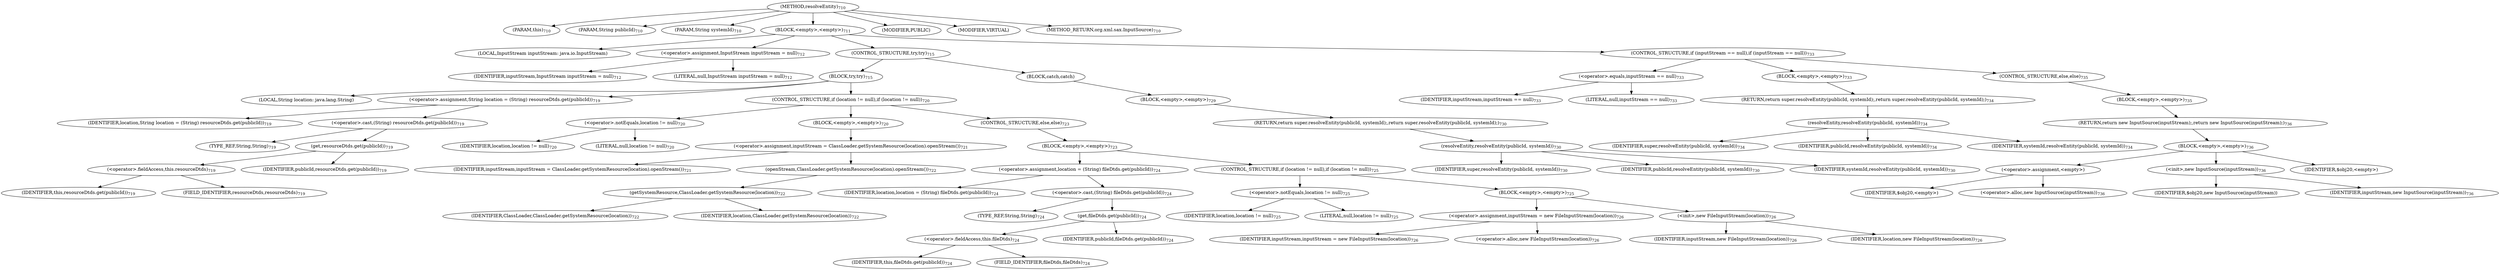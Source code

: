 digraph "resolveEntity" {  
"1539" [label = <(METHOD,resolveEntity)<SUB>710</SUB>> ]
"1540" [label = <(PARAM,this)<SUB>710</SUB>> ]
"1541" [label = <(PARAM,String publicId)<SUB>710</SUB>> ]
"1542" [label = <(PARAM,String systemId)<SUB>710</SUB>> ]
"1543" [label = <(BLOCK,&lt;empty&gt;,&lt;empty&gt;)<SUB>711</SUB>> ]
"85" [label = <(LOCAL,InputStream inputStream: java.io.InputStream)> ]
"1544" [label = <(&lt;operator&gt;.assignment,InputStream inputStream = null)<SUB>712</SUB>> ]
"1545" [label = <(IDENTIFIER,inputStream,InputStream inputStream = null)<SUB>712</SUB>> ]
"1546" [label = <(LITERAL,null,InputStream inputStream = null)<SUB>712</SUB>> ]
"1547" [label = <(CONTROL_STRUCTURE,try,try)<SUB>715</SUB>> ]
"1548" [label = <(BLOCK,try,try)<SUB>715</SUB>> ]
"1549" [label = <(LOCAL,String location: java.lang.String)> ]
"1550" [label = <(&lt;operator&gt;.assignment,String location = (String) resourceDtds.get(publicId))<SUB>719</SUB>> ]
"1551" [label = <(IDENTIFIER,location,String location = (String) resourceDtds.get(publicId))<SUB>719</SUB>> ]
"1552" [label = <(&lt;operator&gt;.cast,(String) resourceDtds.get(publicId))<SUB>719</SUB>> ]
"1553" [label = <(TYPE_REF,String,String)<SUB>719</SUB>> ]
"1554" [label = <(get,resourceDtds.get(publicId))<SUB>719</SUB>> ]
"1555" [label = <(&lt;operator&gt;.fieldAccess,this.resourceDtds)<SUB>719</SUB>> ]
"1556" [label = <(IDENTIFIER,this,resourceDtds.get(publicId))<SUB>719</SUB>> ]
"1557" [label = <(FIELD_IDENTIFIER,resourceDtds,resourceDtds)<SUB>719</SUB>> ]
"1558" [label = <(IDENTIFIER,publicId,resourceDtds.get(publicId))<SUB>719</SUB>> ]
"1559" [label = <(CONTROL_STRUCTURE,if (location != null),if (location != null))<SUB>720</SUB>> ]
"1560" [label = <(&lt;operator&gt;.notEquals,location != null)<SUB>720</SUB>> ]
"1561" [label = <(IDENTIFIER,location,location != null)<SUB>720</SUB>> ]
"1562" [label = <(LITERAL,null,location != null)<SUB>720</SUB>> ]
"1563" [label = <(BLOCK,&lt;empty&gt;,&lt;empty&gt;)<SUB>720</SUB>> ]
"1564" [label = <(&lt;operator&gt;.assignment,inputStream = ClassLoader.getSystemResource(location).openStream())<SUB>721</SUB>> ]
"1565" [label = <(IDENTIFIER,inputStream,inputStream = ClassLoader.getSystemResource(location).openStream())<SUB>721</SUB>> ]
"1566" [label = <(openStream,ClassLoader.getSystemResource(location).openStream())<SUB>722</SUB>> ]
"1567" [label = <(getSystemResource,ClassLoader.getSystemResource(location))<SUB>722</SUB>> ]
"1568" [label = <(IDENTIFIER,ClassLoader,ClassLoader.getSystemResource(location))<SUB>722</SUB>> ]
"1569" [label = <(IDENTIFIER,location,ClassLoader.getSystemResource(location))<SUB>722</SUB>> ]
"1570" [label = <(CONTROL_STRUCTURE,else,else)<SUB>723</SUB>> ]
"1571" [label = <(BLOCK,&lt;empty&gt;,&lt;empty&gt;)<SUB>723</SUB>> ]
"1572" [label = <(&lt;operator&gt;.assignment,location = (String) fileDtds.get(publicId))<SUB>724</SUB>> ]
"1573" [label = <(IDENTIFIER,location,location = (String) fileDtds.get(publicId))<SUB>724</SUB>> ]
"1574" [label = <(&lt;operator&gt;.cast,(String) fileDtds.get(publicId))<SUB>724</SUB>> ]
"1575" [label = <(TYPE_REF,String,String)<SUB>724</SUB>> ]
"1576" [label = <(get,fileDtds.get(publicId))<SUB>724</SUB>> ]
"1577" [label = <(&lt;operator&gt;.fieldAccess,this.fileDtds)<SUB>724</SUB>> ]
"1578" [label = <(IDENTIFIER,this,fileDtds.get(publicId))<SUB>724</SUB>> ]
"1579" [label = <(FIELD_IDENTIFIER,fileDtds,fileDtds)<SUB>724</SUB>> ]
"1580" [label = <(IDENTIFIER,publicId,fileDtds.get(publicId))<SUB>724</SUB>> ]
"1581" [label = <(CONTROL_STRUCTURE,if (location != null),if (location != null))<SUB>725</SUB>> ]
"1582" [label = <(&lt;operator&gt;.notEquals,location != null)<SUB>725</SUB>> ]
"1583" [label = <(IDENTIFIER,location,location != null)<SUB>725</SUB>> ]
"1584" [label = <(LITERAL,null,location != null)<SUB>725</SUB>> ]
"1585" [label = <(BLOCK,&lt;empty&gt;,&lt;empty&gt;)<SUB>725</SUB>> ]
"1586" [label = <(&lt;operator&gt;.assignment,inputStream = new FileInputStream(location))<SUB>726</SUB>> ]
"1587" [label = <(IDENTIFIER,inputStream,inputStream = new FileInputStream(location))<SUB>726</SUB>> ]
"1588" [label = <(&lt;operator&gt;.alloc,new FileInputStream(location))<SUB>726</SUB>> ]
"1589" [label = <(&lt;init&gt;,new FileInputStream(location))<SUB>726</SUB>> ]
"84" [label = <(IDENTIFIER,inputStream,new FileInputStream(location))<SUB>726</SUB>> ]
"1590" [label = <(IDENTIFIER,location,new FileInputStream(location))<SUB>726</SUB>> ]
"1591" [label = <(BLOCK,catch,catch)> ]
"1592" [label = <(BLOCK,&lt;empty&gt;,&lt;empty&gt;)<SUB>729</SUB>> ]
"1593" [label = <(RETURN,return super.resolveEntity(publicId, systemId);,return super.resolveEntity(publicId, systemId);)<SUB>730</SUB>> ]
"1594" [label = <(resolveEntity,resolveEntity(publicId, systemId))<SUB>730</SUB>> ]
"1595" [label = <(IDENTIFIER,super,resolveEntity(publicId, systemId))<SUB>730</SUB>> ]
"1596" [label = <(IDENTIFIER,publicId,resolveEntity(publicId, systemId))<SUB>730</SUB>> ]
"1597" [label = <(IDENTIFIER,systemId,resolveEntity(publicId, systemId))<SUB>730</SUB>> ]
"1598" [label = <(CONTROL_STRUCTURE,if (inputStream == null),if (inputStream == null))<SUB>733</SUB>> ]
"1599" [label = <(&lt;operator&gt;.equals,inputStream == null)<SUB>733</SUB>> ]
"1600" [label = <(IDENTIFIER,inputStream,inputStream == null)<SUB>733</SUB>> ]
"1601" [label = <(LITERAL,null,inputStream == null)<SUB>733</SUB>> ]
"1602" [label = <(BLOCK,&lt;empty&gt;,&lt;empty&gt;)<SUB>733</SUB>> ]
"1603" [label = <(RETURN,return super.resolveEntity(publicId, systemId);,return super.resolveEntity(publicId, systemId);)<SUB>734</SUB>> ]
"1604" [label = <(resolveEntity,resolveEntity(publicId, systemId))<SUB>734</SUB>> ]
"1605" [label = <(IDENTIFIER,super,resolveEntity(publicId, systemId))<SUB>734</SUB>> ]
"1606" [label = <(IDENTIFIER,publicId,resolveEntity(publicId, systemId))<SUB>734</SUB>> ]
"1607" [label = <(IDENTIFIER,systemId,resolveEntity(publicId, systemId))<SUB>734</SUB>> ]
"1608" [label = <(CONTROL_STRUCTURE,else,else)<SUB>735</SUB>> ]
"1609" [label = <(BLOCK,&lt;empty&gt;,&lt;empty&gt;)<SUB>735</SUB>> ]
"1610" [label = <(RETURN,return new InputSource(inputStream);,return new InputSource(inputStream);)<SUB>736</SUB>> ]
"1611" [label = <(BLOCK,&lt;empty&gt;,&lt;empty&gt;)<SUB>736</SUB>> ]
"1612" [label = <(&lt;operator&gt;.assignment,&lt;empty&gt;)> ]
"1613" [label = <(IDENTIFIER,$obj20,&lt;empty&gt;)> ]
"1614" [label = <(&lt;operator&gt;.alloc,new InputSource(inputStream))<SUB>736</SUB>> ]
"1615" [label = <(&lt;init&gt;,new InputSource(inputStream))<SUB>736</SUB>> ]
"1616" [label = <(IDENTIFIER,$obj20,new InputSource(inputStream))> ]
"1617" [label = <(IDENTIFIER,inputStream,new InputSource(inputStream))<SUB>736</SUB>> ]
"1618" [label = <(IDENTIFIER,$obj20,&lt;empty&gt;)> ]
"1619" [label = <(MODIFIER,PUBLIC)> ]
"1620" [label = <(MODIFIER,VIRTUAL)> ]
"1621" [label = <(METHOD_RETURN,org.xml.sax.InputSource)<SUB>710</SUB>> ]
  "1539" -> "1540" 
  "1539" -> "1541" 
  "1539" -> "1542" 
  "1539" -> "1543" 
  "1539" -> "1619" 
  "1539" -> "1620" 
  "1539" -> "1621" 
  "1543" -> "85" 
  "1543" -> "1544" 
  "1543" -> "1547" 
  "1543" -> "1598" 
  "1544" -> "1545" 
  "1544" -> "1546" 
  "1547" -> "1548" 
  "1547" -> "1591" 
  "1548" -> "1549" 
  "1548" -> "1550" 
  "1548" -> "1559" 
  "1550" -> "1551" 
  "1550" -> "1552" 
  "1552" -> "1553" 
  "1552" -> "1554" 
  "1554" -> "1555" 
  "1554" -> "1558" 
  "1555" -> "1556" 
  "1555" -> "1557" 
  "1559" -> "1560" 
  "1559" -> "1563" 
  "1559" -> "1570" 
  "1560" -> "1561" 
  "1560" -> "1562" 
  "1563" -> "1564" 
  "1564" -> "1565" 
  "1564" -> "1566" 
  "1566" -> "1567" 
  "1567" -> "1568" 
  "1567" -> "1569" 
  "1570" -> "1571" 
  "1571" -> "1572" 
  "1571" -> "1581" 
  "1572" -> "1573" 
  "1572" -> "1574" 
  "1574" -> "1575" 
  "1574" -> "1576" 
  "1576" -> "1577" 
  "1576" -> "1580" 
  "1577" -> "1578" 
  "1577" -> "1579" 
  "1581" -> "1582" 
  "1581" -> "1585" 
  "1582" -> "1583" 
  "1582" -> "1584" 
  "1585" -> "1586" 
  "1585" -> "1589" 
  "1586" -> "1587" 
  "1586" -> "1588" 
  "1589" -> "84" 
  "1589" -> "1590" 
  "1591" -> "1592" 
  "1592" -> "1593" 
  "1593" -> "1594" 
  "1594" -> "1595" 
  "1594" -> "1596" 
  "1594" -> "1597" 
  "1598" -> "1599" 
  "1598" -> "1602" 
  "1598" -> "1608" 
  "1599" -> "1600" 
  "1599" -> "1601" 
  "1602" -> "1603" 
  "1603" -> "1604" 
  "1604" -> "1605" 
  "1604" -> "1606" 
  "1604" -> "1607" 
  "1608" -> "1609" 
  "1609" -> "1610" 
  "1610" -> "1611" 
  "1611" -> "1612" 
  "1611" -> "1615" 
  "1611" -> "1618" 
  "1612" -> "1613" 
  "1612" -> "1614" 
  "1615" -> "1616" 
  "1615" -> "1617" 
}
